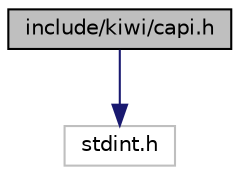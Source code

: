 digraph "include/kiwi/capi.h"
{
 // LATEX_PDF_SIZE
  edge [fontname="Helvetica",fontsize="10",labelfontname="Helvetica",labelfontsize="10"];
  node [fontname="Helvetica",fontsize="10",shape=record];
  Node1 [label="include/kiwi/capi.h",height=0.2,width=0.4,color="black", fillcolor="grey75", style="filled", fontcolor="black",tooltip="Kiwi C API를 담고 있는 헤더 파일"];
  Node1 -> Node2 [color="midnightblue",fontsize="10",style="solid",fontname="Helvetica"];
  Node2 [label="stdint.h",height=0.2,width=0.4,color="grey75", fillcolor="white", style="filled",tooltip=" "];
}
